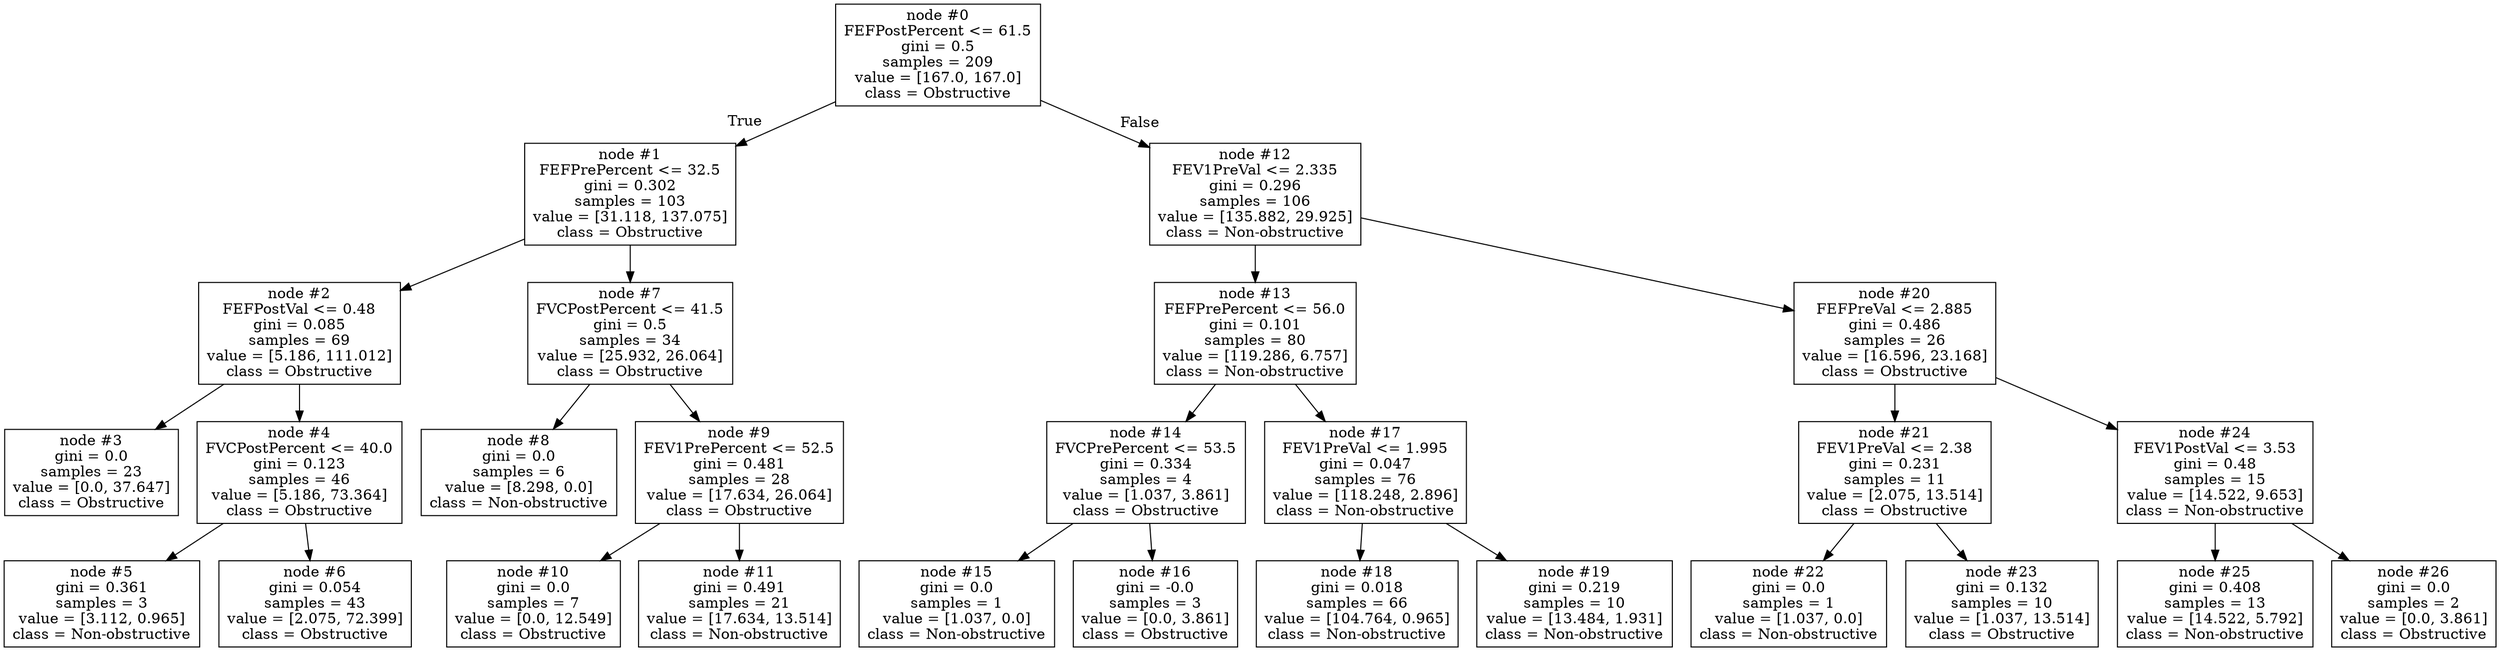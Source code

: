 digraph Tree {
node [shape=box] ;
0 [label="node #0\nFEFPostPercent <= 61.5\ngini = 0.5\nsamples = 209\nvalue = [167.0, 167.0]\nclass = Obstructive"] ;
1 [label="node #1\nFEFPrePercent <= 32.5\ngini = 0.302\nsamples = 103\nvalue = [31.118, 137.075]\nclass = Obstructive"] ;
0 -> 1 [labeldistance=2.5, labelangle=45, headlabel="True"] ;
2 [label="node #2\nFEFPostVal <= 0.48\ngini = 0.085\nsamples = 69\nvalue = [5.186, 111.012]\nclass = Obstructive"] ;
1 -> 2 ;
3 [label="node #3\ngini = 0.0\nsamples = 23\nvalue = [0.0, 37.647]\nclass = Obstructive"] ;
2 -> 3 ;
4 [label="node #4\nFVCPostPercent <= 40.0\ngini = 0.123\nsamples = 46\nvalue = [5.186, 73.364]\nclass = Obstructive"] ;
2 -> 4 ;
5 [label="node #5\ngini = 0.361\nsamples = 3\nvalue = [3.112, 0.965]\nclass = Non-obstructive"] ;
4 -> 5 ;
6 [label="node #6\ngini = 0.054\nsamples = 43\nvalue = [2.075, 72.399]\nclass = Obstructive"] ;
4 -> 6 ;
7 [label="node #7\nFVCPostPercent <= 41.5\ngini = 0.5\nsamples = 34\nvalue = [25.932, 26.064]\nclass = Obstructive"] ;
1 -> 7 ;
8 [label="node #8\ngini = 0.0\nsamples = 6\nvalue = [8.298, 0.0]\nclass = Non-obstructive"] ;
7 -> 8 ;
9 [label="node #9\nFEV1PrePercent <= 52.5\ngini = 0.481\nsamples = 28\nvalue = [17.634, 26.064]\nclass = Obstructive"] ;
7 -> 9 ;
10 [label="node #10\ngini = 0.0\nsamples = 7\nvalue = [0.0, 12.549]\nclass = Obstructive"] ;
9 -> 10 ;
11 [label="node #11\ngini = 0.491\nsamples = 21\nvalue = [17.634, 13.514]\nclass = Non-obstructive"] ;
9 -> 11 ;
12 [label="node #12\nFEV1PreVal <= 2.335\ngini = 0.296\nsamples = 106\nvalue = [135.882, 29.925]\nclass = Non-obstructive"] ;
0 -> 12 [labeldistance=2.5, labelangle=-45, headlabel="False"] ;
13 [label="node #13\nFEFPrePercent <= 56.0\ngini = 0.101\nsamples = 80\nvalue = [119.286, 6.757]\nclass = Non-obstructive"] ;
12 -> 13 ;
14 [label="node #14\nFVCPrePercent <= 53.5\ngini = 0.334\nsamples = 4\nvalue = [1.037, 3.861]\nclass = Obstructive"] ;
13 -> 14 ;
15 [label="node #15\ngini = 0.0\nsamples = 1\nvalue = [1.037, 0.0]\nclass = Non-obstructive"] ;
14 -> 15 ;
16 [label="node #16\ngini = -0.0\nsamples = 3\nvalue = [0.0, 3.861]\nclass = Obstructive"] ;
14 -> 16 ;
17 [label="node #17\nFEV1PreVal <= 1.995\ngini = 0.047\nsamples = 76\nvalue = [118.248, 2.896]\nclass = Non-obstructive"] ;
13 -> 17 ;
18 [label="node #18\ngini = 0.018\nsamples = 66\nvalue = [104.764, 0.965]\nclass = Non-obstructive"] ;
17 -> 18 ;
19 [label="node #19\ngini = 0.219\nsamples = 10\nvalue = [13.484, 1.931]\nclass = Non-obstructive"] ;
17 -> 19 ;
20 [label="node #20\nFEFPreVal <= 2.885\ngini = 0.486\nsamples = 26\nvalue = [16.596, 23.168]\nclass = Obstructive"] ;
12 -> 20 ;
21 [label="node #21\nFEV1PreVal <= 2.38\ngini = 0.231\nsamples = 11\nvalue = [2.075, 13.514]\nclass = Obstructive"] ;
20 -> 21 ;
22 [label="node #22\ngini = 0.0\nsamples = 1\nvalue = [1.037, 0.0]\nclass = Non-obstructive"] ;
21 -> 22 ;
23 [label="node #23\ngini = 0.132\nsamples = 10\nvalue = [1.037, 13.514]\nclass = Obstructive"] ;
21 -> 23 ;
24 [label="node #24\nFEV1PostVal <= 3.53\ngini = 0.48\nsamples = 15\nvalue = [14.522, 9.653]\nclass = Non-obstructive"] ;
20 -> 24 ;
25 [label="node #25\ngini = 0.408\nsamples = 13\nvalue = [14.522, 5.792]\nclass = Non-obstructive"] ;
24 -> 25 ;
26 [label="node #26\ngini = 0.0\nsamples = 2\nvalue = [0.0, 3.861]\nclass = Obstructive"] ;
24 -> 26 ;
}